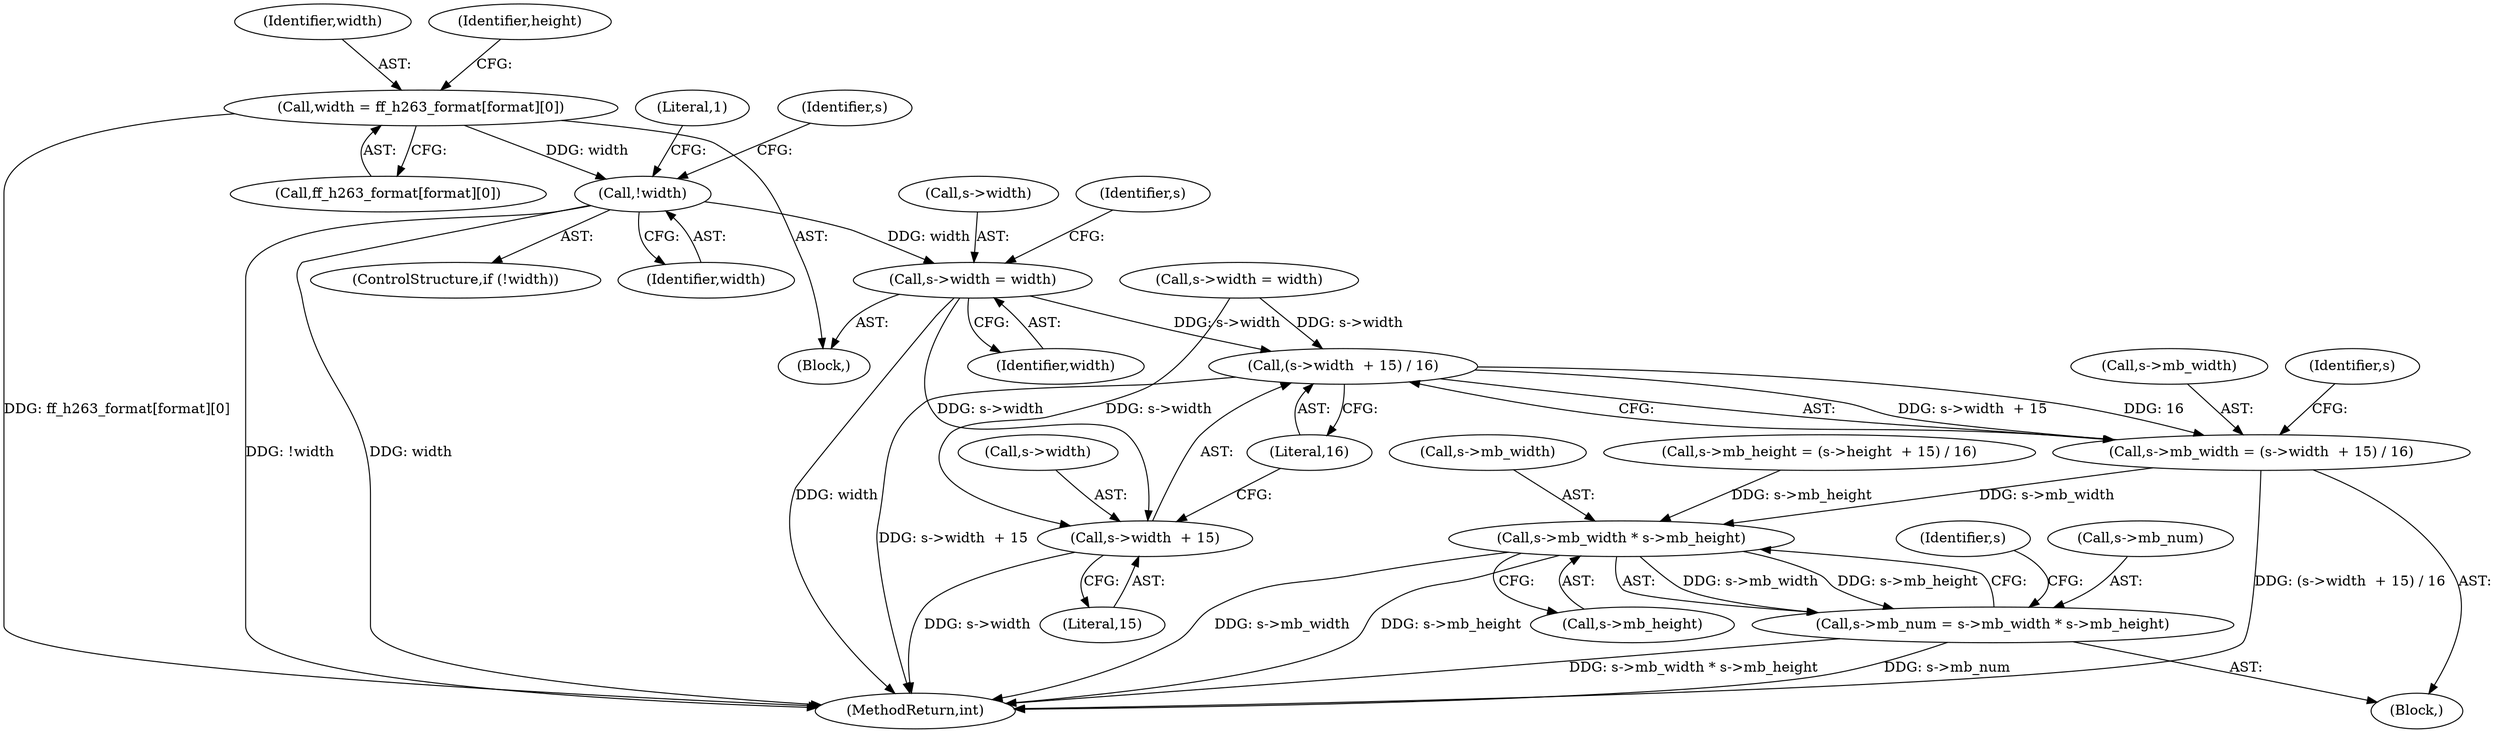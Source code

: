 digraph "0_libav_0a49a62f998747cfa564d98d36a459fe70d3299b@pointer" {
"1000418" [label="(Call,s->width = width)"];
"1000327" [label="(Call,!width)"];
"1000312" [label="(Call,width = ff_h263_format[format][0])"];
"1001041" [label="(Call,(s->width  + 15) / 16)"];
"1001037" [label="(Call,s->mb_width = (s->width  + 15) / 16)"];
"1001063" [label="(Call,s->mb_width * s->mb_height)"];
"1001059" [label="(Call,s->mb_num = s->mb_width * s->mb_height)"];
"1001042" [label="(Call,s->width  + 15)"];
"1000312" [label="(Call,width = ff_h263_format[format][0])"];
"1000422" [label="(Identifier,width)"];
"1001041" [label="(Call,(s->width  + 15) / 16)"];
"1001063" [label="(Call,s->mb_width * s->mb_height)"];
"1001064" [label="(Call,s->mb_width)"];
"1000419" [label="(Call,s->width)"];
"1001047" [label="(Literal,16)"];
"1001073" [label="(Identifier,s)"];
"1000850" [label="(Call,s->width = width)"];
"1001048" [label="(Call,s->mb_height = (s->height  + 15) / 16)"];
"1000306" [label="(Block,)"];
"1000327" [label="(Call,!width)"];
"1001067" [label="(Call,s->mb_height)"];
"1001038" [label="(Call,s->mb_width)"];
"1001060" [label="(Call,s->mb_num)"];
"1001050" [label="(Identifier,s)"];
"1001042" [label="(Call,s->width  + 15)"];
"1000313" [label="(Identifier,width)"];
"1001059" [label="(Call,s->mb_num = s->mb_width * s->mb_height)"];
"1000418" [label="(Call,s->width = width)"];
"1001092" [label="(MethodReturn,int)"];
"1000136" [label="(Block,)"];
"1000331" [label="(Literal,1)"];
"1001046" [label="(Literal,15)"];
"1000328" [label="(Identifier,width)"];
"1000326" [label="(ControlStructure,if (!width))"];
"1000314" [label="(Call,ff_h263_format[format][0])"];
"1001043" [label="(Call,s->width)"];
"1000320" [label="(Identifier,height)"];
"1000425" [label="(Identifier,s)"];
"1000334" [label="(Identifier,s)"];
"1001037" [label="(Call,s->mb_width = (s->width  + 15) / 16)"];
"1000418" -> "1000306"  [label="AST: "];
"1000418" -> "1000422"  [label="CFG: "];
"1000419" -> "1000418"  [label="AST: "];
"1000422" -> "1000418"  [label="AST: "];
"1000425" -> "1000418"  [label="CFG: "];
"1000418" -> "1001092"  [label="DDG: width"];
"1000327" -> "1000418"  [label="DDG: width"];
"1000418" -> "1001041"  [label="DDG: s->width"];
"1000418" -> "1001042"  [label="DDG: s->width"];
"1000327" -> "1000326"  [label="AST: "];
"1000327" -> "1000328"  [label="CFG: "];
"1000328" -> "1000327"  [label="AST: "];
"1000331" -> "1000327"  [label="CFG: "];
"1000334" -> "1000327"  [label="CFG: "];
"1000327" -> "1001092"  [label="DDG: width"];
"1000327" -> "1001092"  [label="DDG: !width"];
"1000312" -> "1000327"  [label="DDG: width"];
"1000312" -> "1000306"  [label="AST: "];
"1000312" -> "1000314"  [label="CFG: "];
"1000313" -> "1000312"  [label="AST: "];
"1000314" -> "1000312"  [label="AST: "];
"1000320" -> "1000312"  [label="CFG: "];
"1000312" -> "1001092"  [label="DDG: ff_h263_format[format][0]"];
"1001041" -> "1001037"  [label="AST: "];
"1001041" -> "1001047"  [label="CFG: "];
"1001042" -> "1001041"  [label="AST: "];
"1001047" -> "1001041"  [label="AST: "];
"1001037" -> "1001041"  [label="CFG: "];
"1001041" -> "1001092"  [label="DDG: s->width  + 15"];
"1001041" -> "1001037"  [label="DDG: s->width  + 15"];
"1001041" -> "1001037"  [label="DDG: 16"];
"1000850" -> "1001041"  [label="DDG: s->width"];
"1001037" -> "1000136"  [label="AST: "];
"1001038" -> "1001037"  [label="AST: "];
"1001050" -> "1001037"  [label="CFG: "];
"1001037" -> "1001092"  [label="DDG: (s->width  + 15) / 16"];
"1001037" -> "1001063"  [label="DDG: s->mb_width"];
"1001063" -> "1001059"  [label="AST: "];
"1001063" -> "1001067"  [label="CFG: "];
"1001064" -> "1001063"  [label="AST: "];
"1001067" -> "1001063"  [label="AST: "];
"1001059" -> "1001063"  [label="CFG: "];
"1001063" -> "1001092"  [label="DDG: s->mb_width"];
"1001063" -> "1001092"  [label="DDG: s->mb_height"];
"1001063" -> "1001059"  [label="DDG: s->mb_width"];
"1001063" -> "1001059"  [label="DDG: s->mb_height"];
"1001048" -> "1001063"  [label="DDG: s->mb_height"];
"1001059" -> "1000136"  [label="AST: "];
"1001060" -> "1001059"  [label="AST: "];
"1001073" -> "1001059"  [label="CFG: "];
"1001059" -> "1001092"  [label="DDG: s->mb_width * s->mb_height"];
"1001059" -> "1001092"  [label="DDG: s->mb_num"];
"1001042" -> "1001046"  [label="CFG: "];
"1001043" -> "1001042"  [label="AST: "];
"1001046" -> "1001042"  [label="AST: "];
"1001047" -> "1001042"  [label="CFG: "];
"1001042" -> "1001092"  [label="DDG: s->width"];
"1000850" -> "1001042"  [label="DDG: s->width"];
}
